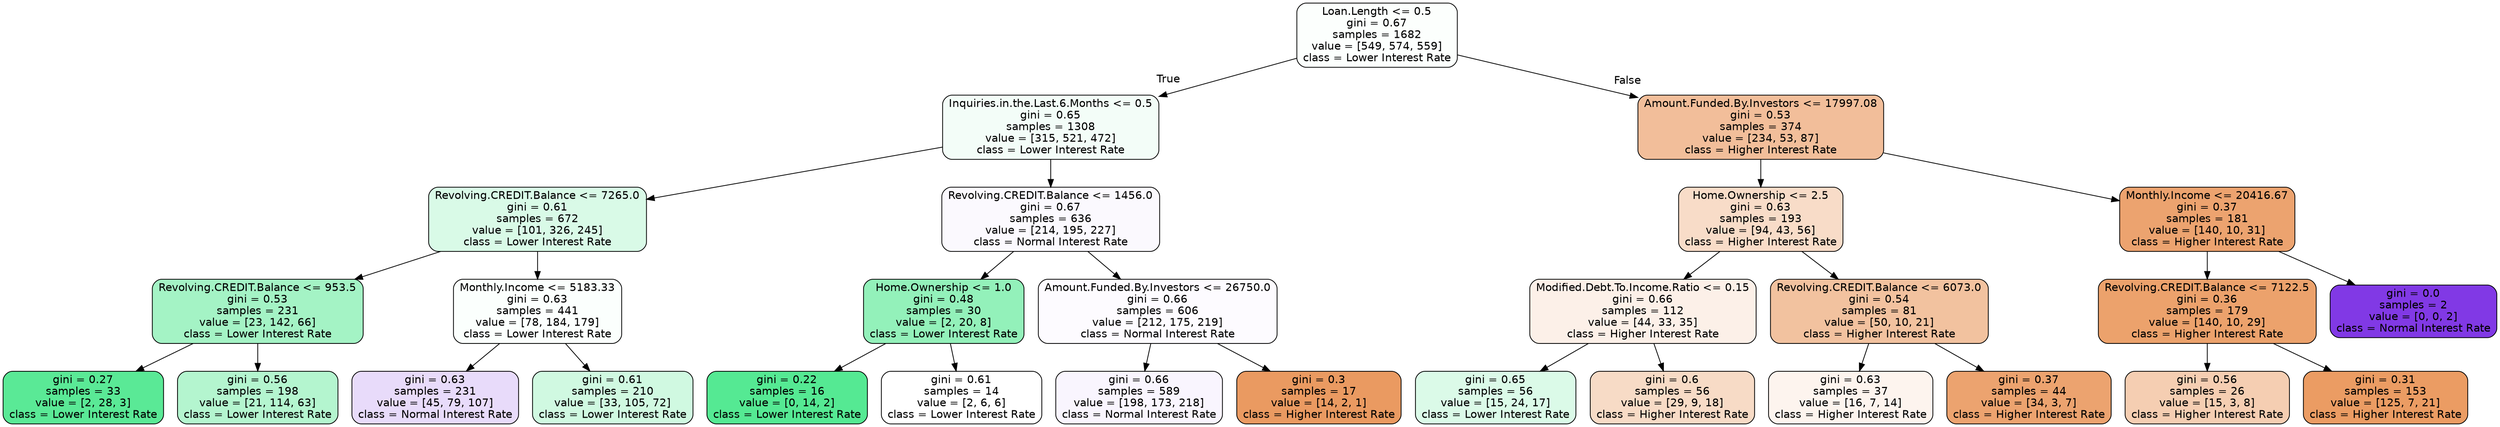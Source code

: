 digraph Tree {
node [shape=box, style="filled, rounded", color="black", fontname=helvetica] ;
edge [fontname=helvetica] ;
0 [label="Loan.Length <= 0.5\ngini = 0.67\nsamples = 1682\nvalue = [549, 574, 559]\nclass = Lower Interest Rate", fillcolor="#fcfffd"] ;
1 [label="Inquiries.in.the.Last.6.Months <= 0.5\ngini = 0.65\nsamples = 1308\nvalue = [315, 521, 472]\nclass = Lower Interest Rate", fillcolor="#f3fdf8"] ;
0 -> 1 [labeldistance=2.5, labelangle=45, headlabel="True"] ;
2 [label="Revolving.CREDIT.Balance <= 7265.0\ngini = 0.61\nsamples = 672\nvalue = [101, 326, 245]\nclass = Lower Interest Rate", fillcolor="#d9fae7"] ;
1 -> 2 ;
3 [label="Revolving.CREDIT.Balance <= 953.5\ngini = 0.53\nsamples = 231\nvalue = [23, 142, 66]\nclass = Lower Interest Rate", fillcolor="#a4f3c5"] ;
2 -> 3 ;
4 [label="gini = 0.27\nsamples = 33\nvalue = [2, 28, 3]\nclass = Lower Interest Rate", fillcolor="#5ae996"] ;
3 -> 4 ;
5 [label="gini = 0.56\nsamples = 198\nvalue = [21, 114, 63]\nclass = Lower Interest Rate", fillcolor="#b4f5cf"] ;
3 -> 5 ;
6 [label="Monthly.Income <= 5183.33\ngini = 0.63\nsamples = 441\nvalue = [78, 184, 179]\nclass = Lower Interest Rate", fillcolor="#fbfffd"] ;
2 -> 6 ;
7 [label="gini = 0.63\nsamples = 231\nvalue = [45, 79, 107]\nclass = Normal Interest Rate", fillcolor="#e8dbfa"] ;
6 -> 7 ;
8 [label="gini = 0.61\nsamples = 210\nvalue = [33, 105, 72]\nclass = Lower Interest Rate", fillcolor="#d0f9e1"] ;
6 -> 8 ;
9 [label="Revolving.CREDIT.Balance <= 1456.0\ngini = 0.67\nsamples = 636\nvalue = [214, 195, 227]\nclass = Normal Interest Rate", fillcolor="#fbf9fe"] ;
1 -> 9 ;
10 [label="Home.Ownership <= 1.0\ngini = 0.48\nsamples = 30\nvalue = [2, 20, 8]\nclass = Lower Interest Rate", fillcolor="#93f1ba"] ;
9 -> 10 ;
11 [label="gini = 0.22\nsamples = 16\nvalue = [0, 14, 2]\nclass = Lower Interest Rate", fillcolor="#55e993"] ;
10 -> 11 ;
12 [label="gini = 0.61\nsamples = 14\nvalue = [2, 6, 6]\nclass = Lower Interest Rate", fillcolor="#ffffff"] ;
10 -> 12 ;
13 [label="Amount.Funded.By.Investors <= 26750.0\ngini = 0.66\nsamples = 606\nvalue = [212, 175, 219]\nclass = Normal Interest Rate", fillcolor="#fdfbff"] ;
9 -> 13 ;
14 [label="gini = 0.66\nsamples = 589\nvalue = [198, 173, 218]\nclass = Normal Interest Rate", fillcolor="#f9f5fe"] ;
13 -> 14 ;
15 [label="gini = 0.3\nsamples = 17\nvalue = [14, 2, 1]\nclass = Higher Interest Rate", fillcolor="#ea9a61"] ;
13 -> 15 ;
16 [label="Amount.Funded.By.Investors <= 17997.08\ngini = 0.53\nsamples = 374\nvalue = [234, 53, 87]\nclass = Higher Interest Rate", fillcolor="#f2be9a"] ;
0 -> 16 [labeldistance=2.5, labelangle=-45, headlabel="False"] ;
17 [label="Home.Ownership <= 2.5\ngini = 0.63\nsamples = 193\nvalue = [94, 43, 56]\nclass = Higher Interest Rate", fillcolor="#f8dcc8"] ;
16 -> 17 ;
18 [label="Modified.Debt.To.Income.Ratio <= 0.15\ngini = 0.66\nsamples = 112\nvalue = [44, 33, 35]\nclass = Higher Interest Rate", fillcolor="#fcf0e8"] ;
17 -> 18 ;
19 [label="gini = 0.65\nsamples = 56\nvalue = [15, 24, 17]\nclass = Lower Interest Rate", fillcolor="#dbfae8"] ;
18 -> 19 ;
20 [label="gini = 0.6\nsamples = 56\nvalue = [29, 9, 18]\nclass = Higher Interest Rate", fillcolor="#f7dbc6"] ;
18 -> 20 ;
21 [label="Revolving.CREDIT.Balance <= 6073.0\ngini = 0.54\nsamples = 81\nvalue = [50, 10, 21]\nclass = Higher Interest Rate", fillcolor="#f2c29f"] ;
17 -> 21 ;
22 [label="gini = 0.63\nsamples = 37\nvalue = [16, 7, 14]\nclass = Higher Interest Rate", fillcolor="#fdf4ee"] ;
21 -> 22 ;
23 [label="gini = 0.37\nsamples = 44\nvalue = [34, 3, 7]\nclass = Higher Interest Rate", fillcolor="#eca36f"] ;
21 -> 23 ;
24 [label="Monthly.Income <= 20416.67\ngini = 0.37\nsamples = 181\nvalue = [140, 10, 31]\nclass = Higher Interest Rate", fillcolor="#eca36f"] ;
16 -> 24 ;
25 [label="Revolving.CREDIT.Balance <= 7122.5\ngini = 0.36\nsamples = 179\nvalue = [140, 10, 29]\nclass = Higher Interest Rate", fillcolor="#eca26c"] ;
24 -> 25 ;
26 [label="gini = 0.56\nsamples = 26\nvalue = [15, 3, 8]\nclass = Higher Interest Rate", fillcolor="#f5ceb2"] ;
25 -> 26 ;
27 [label="gini = 0.31\nsamples = 153\nvalue = [125, 7, 21]\nclass = Higher Interest Rate", fillcolor="#eb9c63"] ;
25 -> 27 ;
28 [label="gini = 0.0\nsamples = 2\nvalue = [0, 0, 2]\nclass = Normal Interest Rate", fillcolor="#8139e5"] ;
24 -> 28 ;
}